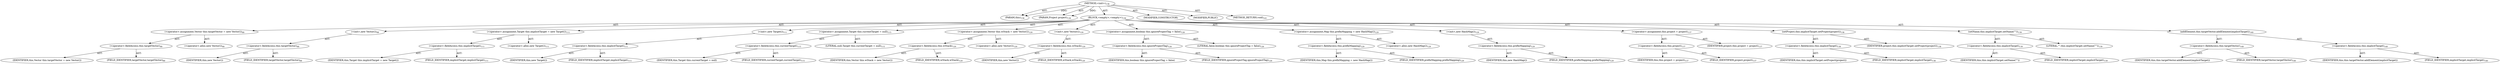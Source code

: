 digraph "&lt;init&gt;" {  
"111669149696" [label = <(METHOD,&lt;init&gt;)<SUB>136</SUB>> ]
"115964116998" [label = <(PARAM,this)<SUB>136</SUB>> ]
"115964116999" [label = <(PARAM,Project project)<SUB>136</SUB>> ]
"25769803776" [label = <(BLOCK,&lt;empty&gt;,&lt;empty&gt;)<SUB>136</SUB>> ]
"30064771072" [label = <(&lt;operator&gt;.assignment,Vector this.targetVector = new Vector())<SUB>88</SUB>> ]
"30064771073" [label = <(&lt;operator&gt;.fieldAccess,this.targetVector)<SUB>88</SUB>> ]
"68719476744" [label = <(IDENTIFIER,this,Vector this.targetVector = new Vector())> ]
"55834574848" [label = <(FIELD_IDENTIFIER,targetVector,targetVector)<SUB>88</SUB>> ]
"30064771074" [label = <(&lt;operator&gt;.alloc,new Vector())<SUB>88</SUB>> ]
"30064771075" [label = <(&lt;init&gt;,new Vector())<SUB>88</SUB>> ]
"30064771076" [label = <(&lt;operator&gt;.fieldAccess,this.targetVector)<SUB>88</SUB>> ]
"68719476745" [label = <(IDENTIFIER,this,new Vector())> ]
"55834574849" [label = <(FIELD_IDENTIFIER,targetVector,targetVector)<SUB>88</SUB>> ]
"30064771077" [label = <(&lt;operator&gt;.assignment,Target this.implicitTarget = new Target())<SUB>111</SUB>> ]
"30064771078" [label = <(&lt;operator&gt;.fieldAccess,this.implicitTarget)<SUB>111</SUB>> ]
"68719476746" [label = <(IDENTIFIER,this,Target this.implicitTarget = new Target())> ]
"55834574850" [label = <(FIELD_IDENTIFIER,implicitTarget,implicitTarget)<SUB>111</SUB>> ]
"30064771079" [label = <(&lt;operator&gt;.alloc,new Target())<SUB>111</SUB>> ]
"30064771080" [label = <(&lt;init&gt;,new Target())<SUB>111</SUB>> ]
"30064771081" [label = <(&lt;operator&gt;.fieldAccess,this.implicitTarget)<SUB>111</SUB>> ]
"68719476747" [label = <(IDENTIFIER,this,new Target())> ]
"55834574851" [label = <(FIELD_IDENTIFIER,implicitTarget,implicitTarget)<SUB>111</SUB>> ]
"30064771082" [label = <(&lt;operator&gt;.assignment,Target this.currentTarget = null)<SUB>115</SUB>> ]
"30064771083" [label = <(&lt;operator&gt;.fieldAccess,this.currentTarget)<SUB>115</SUB>> ]
"68719476748" [label = <(IDENTIFIER,this,Target this.currentTarget = null)> ]
"55834574852" [label = <(FIELD_IDENTIFIER,currentTarget,currentTarget)<SUB>115</SUB>> ]
"90194313216" [label = <(LITERAL,null,Target this.currentTarget = null)<SUB>115</SUB>> ]
"30064771084" [label = <(&lt;operator&gt;.assignment,Vector this.wStack = new Vector())<SUB>120</SUB>> ]
"30064771085" [label = <(&lt;operator&gt;.fieldAccess,this.wStack)<SUB>120</SUB>> ]
"68719476749" [label = <(IDENTIFIER,this,Vector this.wStack = new Vector())> ]
"55834574853" [label = <(FIELD_IDENTIFIER,wStack,wStack)<SUB>120</SUB>> ]
"30064771086" [label = <(&lt;operator&gt;.alloc,new Vector())<SUB>120</SUB>> ]
"30064771087" [label = <(&lt;init&gt;,new Vector())<SUB>120</SUB>> ]
"30064771088" [label = <(&lt;operator&gt;.fieldAccess,this.wStack)<SUB>120</SUB>> ]
"68719476750" [label = <(IDENTIFIER,this,new Vector())> ]
"55834574854" [label = <(FIELD_IDENTIFIER,wStack,wStack)<SUB>120</SUB>> ]
"30064771089" [label = <(&lt;operator&gt;.assignment,boolean this.ignoreProjectTag = false)<SUB>126</SUB>> ]
"30064771090" [label = <(&lt;operator&gt;.fieldAccess,this.ignoreProjectTag)<SUB>126</SUB>> ]
"68719476751" [label = <(IDENTIFIER,this,boolean this.ignoreProjectTag = false)> ]
"55834574855" [label = <(FIELD_IDENTIFIER,ignoreProjectTag,ignoreProjectTag)<SUB>126</SUB>> ]
"90194313217" [label = <(LITERAL,false,boolean this.ignoreProjectTag = false)<SUB>126</SUB>> ]
"30064771091" [label = <(&lt;operator&gt;.assignment,Map this.prefixMapping = new HashMap())<SUB>129</SUB>> ]
"30064771092" [label = <(&lt;operator&gt;.fieldAccess,this.prefixMapping)<SUB>129</SUB>> ]
"68719476752" [label = <(IDENTIFIER,this,Map this.prefixMapping = new HashMap())> ]
"55834574856" [label = <(FIELD_IDENTIFIER,prefixMapping,prefixMapping)<SUB>129</SUB>> ]
"30064771093" [label = <(&lt;operator&gt;.alloc,new HashMap())<SUB>129</SUB>> ]
"30064771094" [label = <(&lt;init&gt;,new HashMap())<SUB>129</SUB>> ]
"30064771095" [label = <(&lt;operator&gt;.fieldAccess,this.prefixMapping)<SUB>129</SUB>> ]
"68719476753" [label = <(IDENTIFIER,this,new HashMap())> ]
"55834574857" [label = <(FIELD_IDENTIFIER,prefixMapping,prefixMapping)<SUB>129</SUB>> ]
"30064771096" [label = <(&lt;operator&gt;.assignment,this.project = project)<SUB>137</SUB>> ]
"30064771097" [label = <(&lt;operator&gt;.fieldAccess,this.project)<SUB>137</SUB>> ]
"68719476743" [label = <(IDENTIFIER,this,this.project = project)<SUB>137</SUB>> ]
"55834574858" [label = <(FIELD_IDENTIFIER,project,project)<SUB>137</SUB>> ]
"68719476754" [label = <(IDENTIFIER,project,this.project = project)<SUB>137</SUB>> ]
"30064771098" [label = <(setProject,this.implicitTarget.setProject(project))<SUB>138</SUB>> ]
"30064771099" [label = <(&lt;operator&gt;.fieldAccess,this.implicitTarget)<SUB>138</SUB>> ]
"68719476755" [label = <(IDENTIFIER,this,this.implicitTarget.setProject(project))> ]
"55834574859" [label = <(FIELD_IDENTIFIER,implicitTarget,implicitTarget)<SUB>138</SUB>> ]
"68719476756" [label = <(IDENTIFIER,project,this.implicitTarget.setProject(project))<SUB>138</SUB>> ]
"30064771100" [label = <(setName,this.implicitTarget.setName(&quot;&quot;))<SUB>139</SUB>> ]
"30064771101" [label = <(&lt;operator&gt;.fieldAccess,this.implicitTarget)<SUB>139</SUB>> ]
"68719476757" [label = <(IDENTIFIER,this,this.implicitTarget.setName(&quot;&quot;))> ]
"55834574860" [label = <(FIELD_IDENTIFIER,implicitTarget,implicitTarget)<SUB>139</SUB>> ]
"90194313218" [label = <(LITERAL,&quot;&quot;,this.implicitTarget.setName(&quot;&quot;))<SUB>139</SUB>> ]
"30064771102" [label = <(addElement,this.targetVector.addElement(implicitTarget))<SUB>140</SUB>> ]
"30064771103" [label = <(&lt;operator&gt;.fieldAccess,this.targetVector)<SUB>140</SUB>> ]
"68719476758" [label = <(IDENTIFIER,this,this.targetVector.addElement(implicitTarget))> ]
"55834574861" [label = <(FIELD_IDENTIFIER,targetVector,targetVector)<SUB>140</SUB>> ]
"30064771104" [label = <(&lt;operator&gt;.fieldAccess,this.implicitTarget)<SUB>140</SUB>> ]
"68719476759" [label = <(IDENTIFIER,this,this.targetVector.addElement(implicitTarget))> ]
"55834574862" [label = <(FIELD_IDENTIFIER,implicitTarget,implicitTarget)<SUB>140</SUB>> ]
"133143986187" [label = <(MODIFIER,CONSTRUCTOR)> ]
"133143986188" [label = <(MODIFIER,PUBLIC)> ]
"128849018880" [label = <(METHOD_RETURN,void)<SUB>141</SUB>> ]
  "111669149696" -> "115964116998"  [ label = "AST: "] 
  "111669149696" -> "115964116999"  [ label = "AST: "] 
  "111669149696" -> "25769803776"  [ label = "AST: "] 
  "111669149696" -> "133143986187"  [ label = "AST: "] 
  "111669149696" -> "133143986188"  [ label = "AST: "] 
  "111669149696" -> "128849018880"  [ label = "AST: "] 
  "25769803776" -> "30064771072"  [ label = "AST: "] 
  "25769803776" -> "30064771075"  [ label = "AST: "] 
  "25769803776" -> "30064771077"  [ label = "AST: "] 
  "25769803776" -> "30064771080"  [ label = "AST: "] 
  "25769803776" -> "30064771082"  [ label = "AST: "] 
  "25769803776" -> "30064771084"  [ label = "AST: "] 
  "25769803776" -> "30064771087"  [ label = "AST: "] 
  "25769803776" -> "30064771089"  [ label = "AST: "] 
  "25769803776" -> "30064771091"  [ label = "AST: "] 
  "25769803776" -> "30064771094"  [ label = "AST: "] 
  "25769803776" -> "30064771096"  [ label = "AST: "] 
  "25769803776" -> "30064771098"  [ label = "AST: "] 
  "25769803776" -> "30064771100"  [ label = "AST: "] 
  "25769803776" -> "30064771102"  [ label = "AST: "] 
  "30064771072" -> "30064771073"  [ label = "AST: "] 
  "30064771072" -> "30064771074"  [ label = "AST: "] 
  "30064771073" -> "68719476744"  [ label = "AST: "] 
  "30064771073" -> "55834574848"  [ label = "AST: "] 
  "30064771075" -> "30064771076"  [ label = "AST: "] 
  "30064771076" -> "68719476745"  [ label = "AST: "] 
  "30064771076" -> "55834574849"  [ label = "AST: "] 
  "30064771077" -> "30064771078"  [ label = "AST: "] 
  "30064771077" -> "30064771079"  [ label = "AST: "] 
  "30064771078" -> "68719476746"  [ label = "AST: "] 
  "30064771078" -> "55834574850"  [ label = "AST: "] 
  "30064771080" -> "30064771081"  [ label = "AST: "] 
  "30064771081" -> "68719476747"  [ label = "AST: "] 
  "30064771081" -> "55834574851"  [ label = "AST: "] 
  "30064771082" -> "30064771083"  [ label = "AST: "] 
  "30064771082" -> "90194313216"  [ label = "AST: "] 
  "30064771083" -> "68719476748"  [ label = "AST: "] 
  "30064771083" -> "55834574852"  [ label = "AST: "] 
  "30064771084" -> "30064771085"  [ label = "AST: "] 
  "30064771084" -> "30064771086"  [ label = "AST: "] 
  "30064771085" -> "68719476749"  [ label = "AST: "] 
  "30064771085" -> "55834574853"  [ label = "AST: "] 
  "30064771087" -> "30064771088"  [ label = "AST: "] 
  "30064771088" -> "68719476750"  [ label = "AST: "] 
  "30064771088" -> "55834574854"  [ label = "AST: "] 
  "30064771089" -> "30064771090"  [ label = "AST: "] 
  "30064771089" -> "90194313217"  [ label = "AST: "] 
  "30064771090" -> "68719476751"  [ label = "AST: "] 
  "30064771090" -> "55834574855"  [ label = "AST: "] 
  "30064771091" -> "30064771092"  [ label = "AST: "] 
  "30064771091" -> "30064771093"  [ label = "AST: "] 
  "30064771092" -> "68719476752"  [ label = "AST: "] 
  "30064771092" -> "55834574856"  [ label = "AST: "] 
  "30064771094" -> "30064771095"  [ label = "AST: "] 
  "30064771095" -> "68719476753"  [ label = "AST: "] 
  "30064771095" -> "55834574857"  [ label = "AST: "] 
  "30064771096" -> "30064771097"  [ label = "AST: "] 
  "30064771096" -> "68719476754"  [ label = "AST: "] 
  "30064771097" -> "68719476743"  [ label = "AST: "] 
  "30064771097" -> "55834574858"  [ label = "AST: "] 
  "30064771098" -> "30064771099"  [ label = "AST: "] 
  "30064771098" -> "68719476756"  [ label = "AST: "] 
  "30064771099" -> "68719476755"  [ label = "AST: "] 
  "30064771099" -> "55834574859"  [ label = "AST: "] 
  "30064771100" -> "30064771101"  [ label = "AST: "] 
  "30064771100" -> "90194313218"  [ label = "AST: "] 
  "30064771101" -> "68719476757"  [ label = "AST: "] 
  "30064771101" -> "55834574860"  [ label = "AST: "] 
  "30064771102" -> "30064771103"  [ label = "AST: "] 
  "30064771102" -> "30064771104"  [ label = "AST: "] 
  "30064771103" -> "68719476758"  [ label = "AST: "] 
  "30064771103" -> "55834574861"  [ label = "AST: "] 
  "30064771104" -> "68719476759"  [ label = "AST: "] 
  "30064771104" -> "55834574862"  [ label = "AST: "] 
  "111669149696" -> "115964116998"  [ label = "DDG: "] 
  "111669149696" -> "115964116999"  [ label = "DDG: "] 
}
